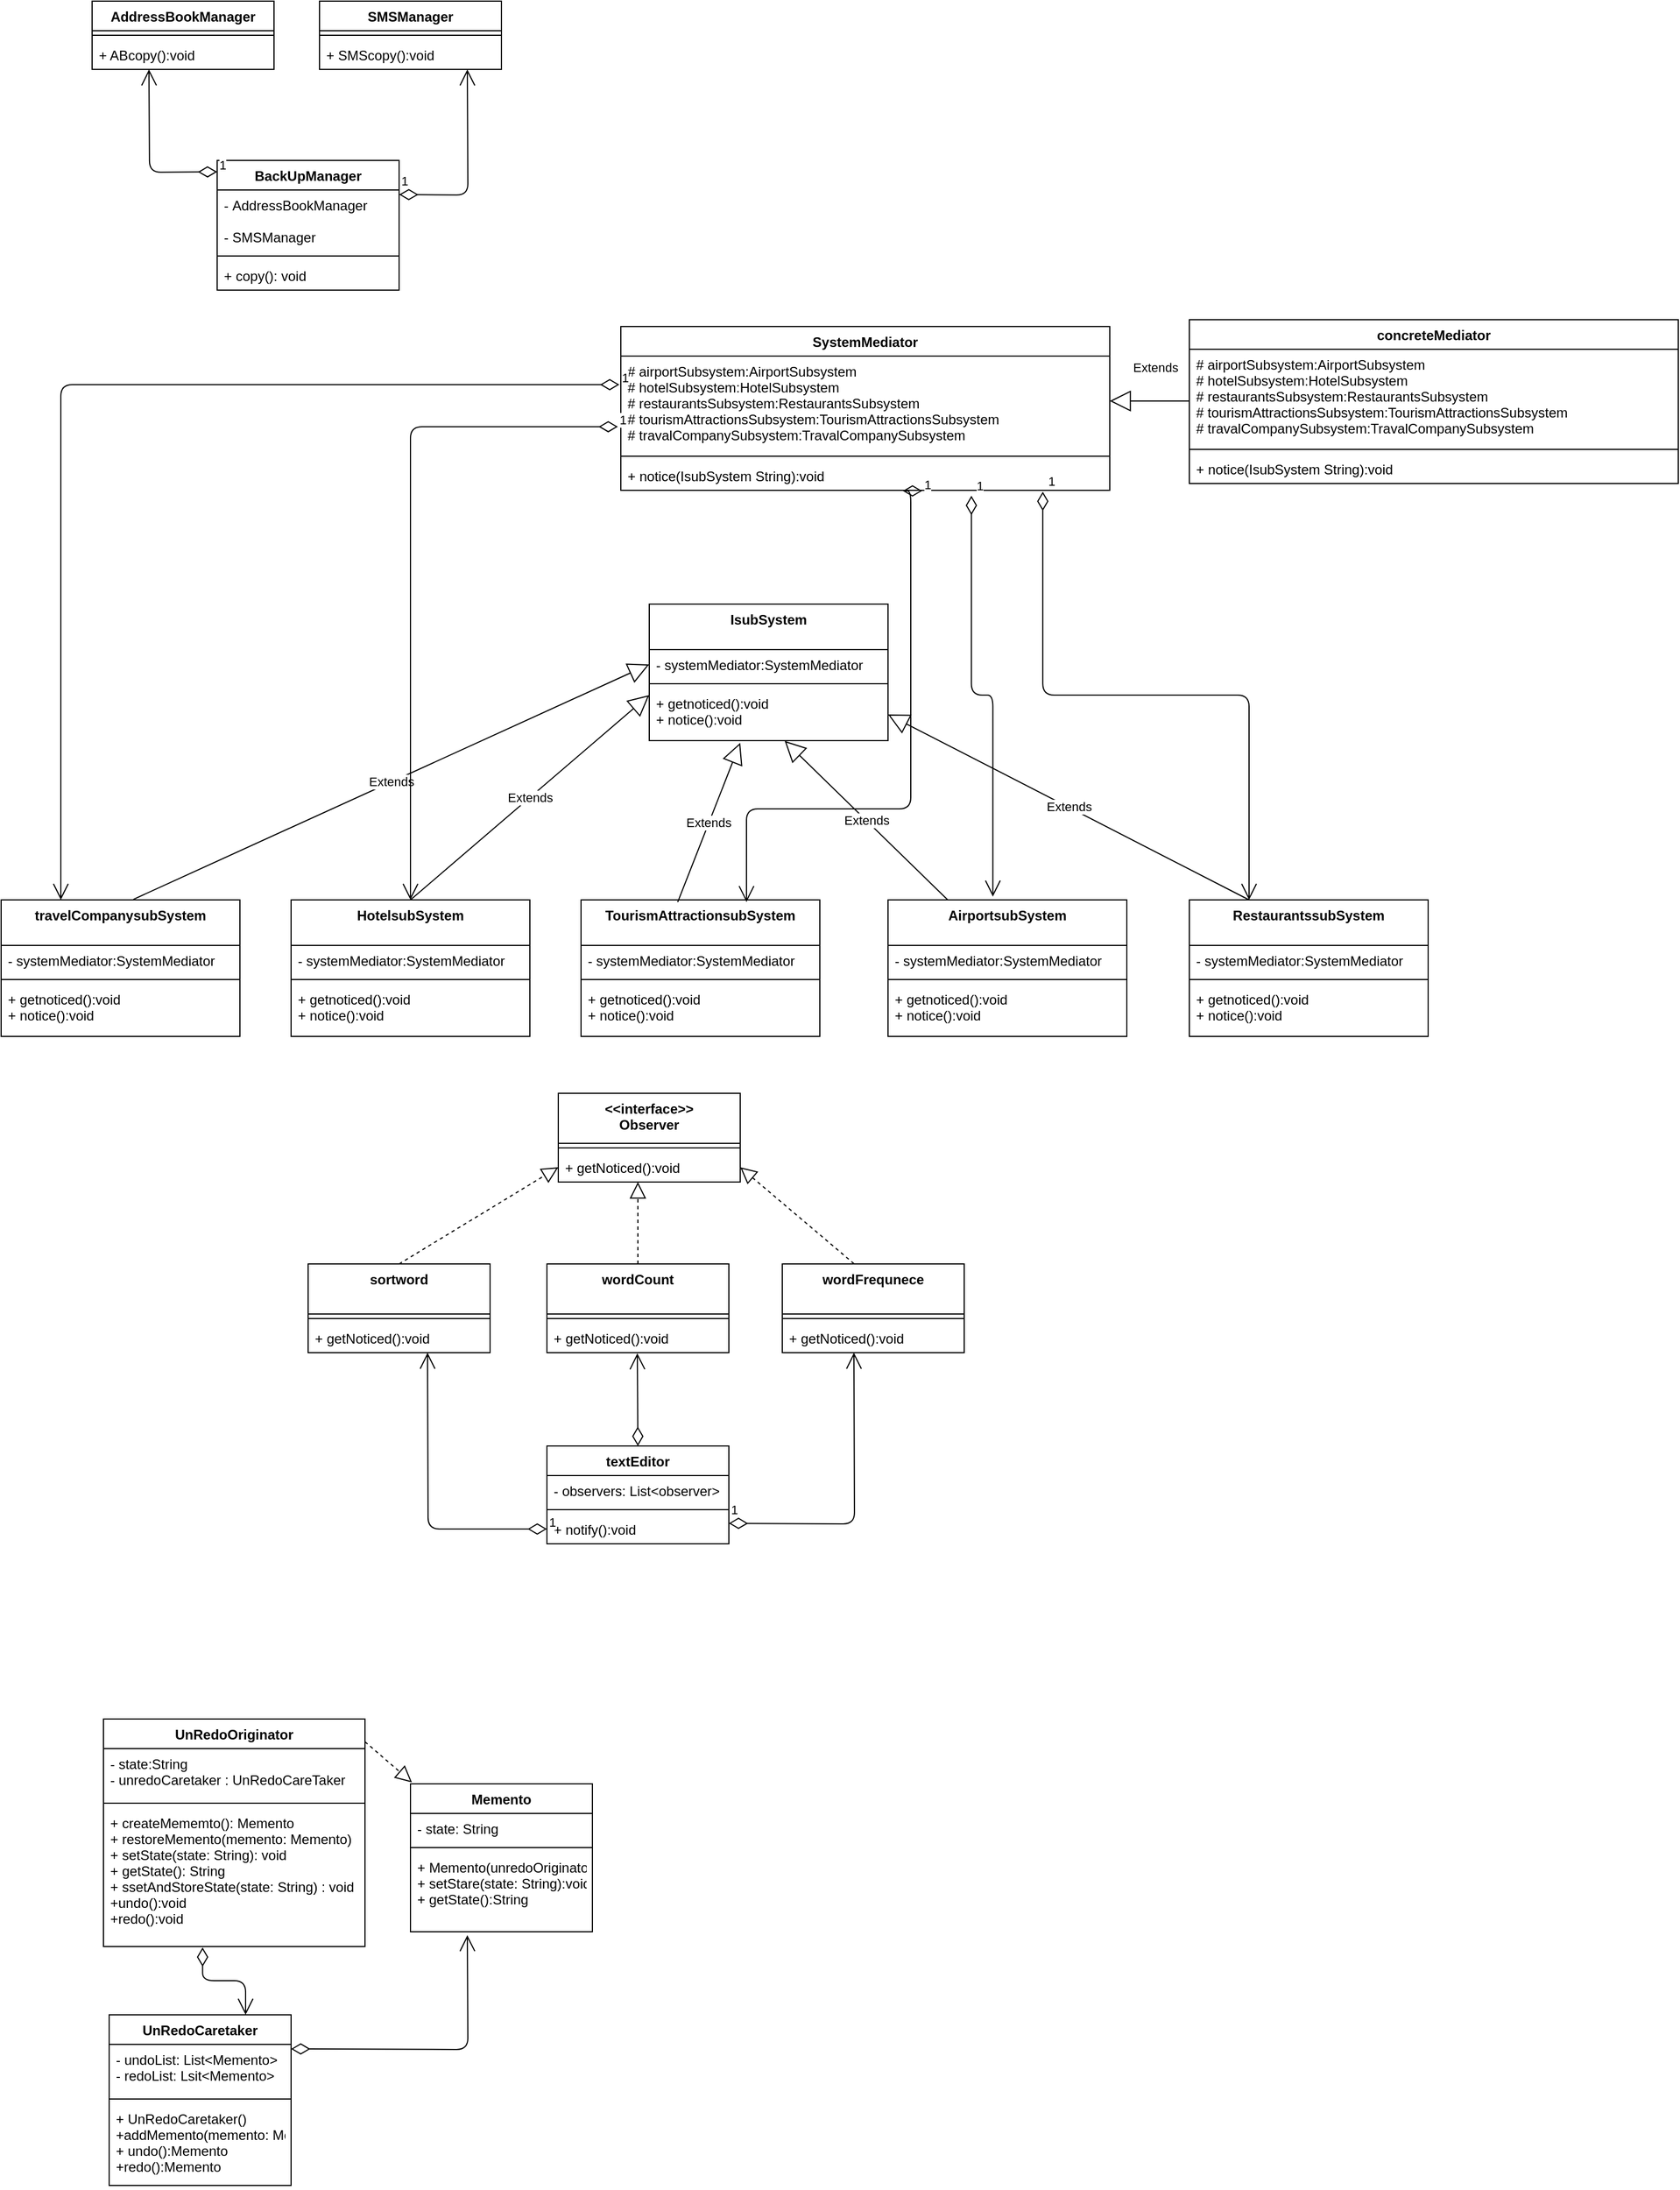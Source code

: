 <mxfile version="12.2.4" pages="1"><diagram id="AZOLL8KUvnj8ypJ0Yqvd" name="Page-1"><mxGraphModel dx="1426" dy="585" grid="1" gridSize="10" guides="1" tooltips="1" connect="1" arrows="1" fold="1" page="1" pageScale="1" pageWidth="827" pageHeight="1169" math="0" shadow="0"><root><mxCell id="0"/><mxCell id="1" parent="0"/><mxCell id="2" value="AddressBookManager" style="swimlane;fontStyle=1;align=center;verticalAlign=top;childLayout=stackLayout;horizontal=1;startSize=26;horizontalStack=0;resizeParent=1;resizeParentMax=0;resizeLast=0;collapsible=1;marginBottom=0;" parent="1" vertex="1"><mxGeometry x="60" y="100" width="160" height="60" as="geometry"/></mxCell><mxCell id="4" value="" style="line;strokeWidth=1;fillColor=none;align=left;verticalAlign=middle;spacingTop=-1;spacingLeft=3;spacingRight=3;rotatable=0;labelPosition=right;points=[];portConstraint=eastwest;" parent="2" vertex="1"><mxGeometry y="26" width="160" height="8" as="geometry"/></mxCell><mxCell id="5" value="+ ABcopy():void" style="text;strokeColor=none;fillColor=none;align=left;verticalAlign=top;spacingLeft=4;spacingRight=4;overflow=hidden;rotatable=0;points=[[0,0.5],[1,0.5]];portConstraint=eastwest;" parent="2" vertex="1"><mxGeometry y="34" width="160" height="26" as="geometry"/></mxCell><mxCell id="7" value="SMSManager" style="swimlane;fontStyle=1;align=center;verticalAlign=top;childLayout=stackLayout;horizontal=1;startSize=26;horizontalStack=0;resizeParent=1;resizeParentMax=0;resizeLast=0;collapsible=1;marginBottom=0;" parent="1" vertex="1"><mxGeometry x="260" y="100" width="160" height="60" as="geometry"/></mxCell><mxCell id="8" value="" style="line;strokeWidth=1;fillColor=none;align=left;verticalAlign=middle;spacingTop=-1;spacingLeft=3;spacingRight=3;rotatable=0;labelPosition=right;points=[];portConstraint=eastwest;" parent="7" vertex="1"><mxGeometry y="26" width="160" height="8" as="geometry"/></mxCell><mxCell id="9" value="+ SMScopy():void" style="text;strokeColor=none;fillColor=none;align=left;verticalAlign=top;spacingLeft=4;spacingRight=4;overflow=hidden;rotatable=0;points=[[0,0.5],[1,0.5]];portConstraint=eastwest;" parent="7" vertex="1"><mxGeometry y="34" width="160" height="26" as="geometry"/></mxCell><mxCell id="10" value="BackUpManager&#10;" style="swimlane;fontStyle=1;align=center;verticalAlign=top;childLayout=stackLayout;horizontal=1;startSize=26;horizontalStack=0;resizeParent=1;resizeParentMax=0;resizeLast=0;collapsible=1;marginBottom=0;" parent="1" vertex="1"><mxGeometry x="170" y="240" width="160" height="114" as="geometry"/></mxCell><mxCell id="11" value="- AddressBookManager&#10;&#10;- SMSManager" style="text;strokeColor=none;fillColor=none;align=left;verticalAlign=top;spacingLeft=4;spacingRight=4;overflow=hidden;rotatable=0;points=[[0,0.5],[1,0.5]];portConstraint=eastwest;" parent="10" vertex="1"><mxGeometry y="26" width="160" height="54" as="geometry"/></mxCell><mxCell id="12" value="" style="line;strokeWidth=1;fillColor=none;align=left;verticalAlign=middle;spacingTop=-1;spacingLeft=3;spacingRight=3;rotatable=0;labelPosition=right;points=[];portConstraint=eastwest;" parent="10" vertex="1"><mxGeometry y="80" width="160" height="8" as="geometry"/></mxCell><mxCell id="13" value="+ copy(): void" style="text;strokeColor=none;fillColor=none;align=left;verticalAlign=top;spacingLeft=4;spacingRight=4;overflow=hidden;rotatable=0;points=[[0,0.5],[1,0.5]];portConstraint=eastwest;" parent="10" vertex="1"><mxGeometry y="88" width="160" height="26" as="geometry"/></mxCell><mxCell id="14" value="1" style="endArrow=open;html=1;endSize=12;startArrow=diamondThin;startSize=14;startFill=0;edgeStyle=orthogonalEdgeStyle;align=left;verticalAlign=bottom;" parent="1" edge="1"><mxGeometry x="-1" y="3" relative="1" as="geometry"><mxPoint x="170" y="250" as="sourcePoint"/><mxPoint x="110" y="160" as="targetPoint"/></mxGeometry></mxCell><mxCell id="15" value="1" style="endArrow=open;html=1;endSize=12;startArrow=diamondThin;startSize=14;startFill=0;edgeStyle=orthogonalEdgeStyle;align=left;verticalAlign=bottom;" parent="1" edge="1"><mxGeometry x="-1" y="3" relative="1" as="geometry"><mxPoint x="330" y="270" as="sourcePoint"/><mxPoint x="390" y="160" as="targetPoint"/></mxGeometry></mxCell><mxCell id="16" value="IsubSystem" style="swimlane;fontStyle=1;align=center;verticalAlign=top;childLayout=stackLayout;horizontal=1;startSize=40;horizontalStack=0;resizeParent=1;resizeParentMax=0;resizeLast=0;collapsible=1;marginBottom=0;" parent="1" vertex="1"><mxGeometry x="550" y="630" width="210" height="120" as="geometry"/></mxCell><mxCell id="17" value="- systemMediator:SystemMediator" style="text;strokeColor=none;fillColor=none;align=left;verticalAlign=top;spacingLeft=4;spacingRight=4;overflow=hidden;rotatable=0;points=[[0,0.5],[1,0.5]];portConstraint=eastwest;" parent="16" vertex="1"><mxGeometry y="40" width="210" height="26" as="geometry"/></mxCell><mxCell id="18" value="" style="line;strokeWidth=1;fillColor=none;align=left;verticalAlign=middle;spacingTop=-1;spacingLeft=3;spacingRight=3;rotatable=0;labelPosition=right;points=[];portConstraint=eastwest;" parent="16" vertex="1"><mxGeometry y="66" width="210" height="8" as="geometry"/></mxCell><mxCell id="19" value="+ getnoticed():void&#10;+ notice():void" style="text;strokeColor=none;fillColor=none;align=left;verticalAlign=top;spacingLeft=4;spacingRight=4;overflow=hidden;rotatable=0;points=[[0,0.5],[1,0.5]];portConstraint=eastwest;" parent="16" vertex="1"><mxGeometry y="74" width="210" height="46" as="geometry"/></mxCell><mxCell id="20" value="travelCompanysubSystem" style="swimlane;fontStyle=1;align=center;verticalAlign=top;childLayout=stackLayout;horizontal=1;startSize=40;horizontalStack=0;resizeParent=1;resizeParentMax=0;resizeLast=0;collapsible=1;marginBottom=0;" parent="1" vertex="1"><mxGeometry x="-20" y="890" width="210" height="120" as="geometry"/></mxCell><mxCell id="21" value="- systemMediator:SystemMediator" style="text;strokeColor=none;fillColor=none;align=left;verticalAlign=top;spacingLeft=4;spacingRight=4;overflow=hidden;rotatable=0;points=[[0,0.5],[1,0.5]];portConstraint=eastwest;" parent="20" vertex="1"><mxGeometry y="40" width="210" height="26" as="geometry"/></mxCell><mxCell id="22" value="" style="line;strokeWidth=1;fillColor=none;align=left;verticalAlign=middle;spacingTop=-1;spacingLeft=3;spacingRight=3;rotatable=0;labelPosition=right;points=[];portConstraint=eastwest;" parent="20" vertex="1"><mxGeometry y="66" width="210" height="8" as="geometry"/></mxCell><mxCell id="23" value="+ getnoticed():void&#10;+ notice():void" style="text;strokeColor=none;fillColor=none;align=left;verticalAlign=top;spacingLeft=4;spacingRight=4;overflow=hidden;rotatable=0;points=[[0,0.5],[1,0.5]];portConstraint=eastwest;" parent="20" vertex="1"><mxGeometry y="74" width="210" height="46" as="geometry"/></mxCell><mxCell id="24" value="HotelsubSystem" style="swimlane;fontStyle=1;align=center;verticalAlign=top;childLayout=stackLayout;horizontal=1;startSize=40;horizontalStack=0;resizeParent=1;resizeParentMax=0;resizeLast=0;collapsible=1;marginBottom=0;" parent="1" vertex="1"><mxGeometry x="235" y="890" width="210" height="120" as="geometry"/></mxCell><mxCell id="25" value="- systemMediator:SystemMediator" style="text;strokeColor=none;fillColor=none;align=left;verticalAlign=top;spacingLeft=4;spacingRight=4;overflow=hidden;rotatable=0;points=[[0,0.5],[1,0.5]];portConstraint=eastwest;" parent="24" vertex="1"><mxGeometry y="40" width="210" height="26" as="geometry"/></mxCell><mxCell id="26" value="" style="line;strokeWidth=1;fillColor=none;align=left;verticalAlign=middle;spacingTop=-1;spacingLeft=3;spacingRight=3;rotatable=0;labelPosition=right;points=[];portConstraint=eastwest;" parent="24" vertex="1"><mxGeometry y="66" width="210" height="8" as="geometry"/></mxCell><mxCell id="27" value="+ getnoticed():void&#10;+ notice():void" style="text;strokeColor=none;fillColor=none;align=left;verticalAlign=top;spacingLeft=4;spacingRight=4;overflow=hidden;rotatable=0;points=[[0,0.5],[1,0.5]];portConstraint=eastwest;" parent="24" vertex="1"><mxGeometry y="74" width="210" height="46" as="geometry"/></mxCell><mxCell id="28" value="TourismAttractionsubSystem" style="swimlane;fontStyle=1;align=center;verticalAlign=top;childLayout=stackLayout;horizontal=1;startSize=40;horizontalStack=0;resizeParent=1;resizeParentMax=0;resizeLast=0;collapsible=1;marginBottom=0;" parent="1" vertex="1"><mxGeometry x="490" y="890" width="210" height="120" as="geometry"/></mxCell><mxCell id="29" value="- systemMediator:SystemMediator" style="text;strokeColor=none;fillColor=none;align=left;verticalAlign=top;spacingLeft=4;spacingRight=4;overflow=hidden;rotatable=0;points=[[0,0.5],[1,0.5]];portConstraint=eastwest;" parent="28" vertex="1"><mxGeometry y="40" width="210" height="26" as="geometry"/></mxCell><mxCell id="30" value="" style="line;strokeWidth=1;fillColor=none;align=left;verticalAlign=middle;spacingTop=-1;spacingLeft=3;spacingRight=3;rotatable=0;labelPosition=right;points=[];portConstraint=eastwest;" parent="28" vertex="1"><mxGeometry y="66" width="210" height="8" as="geometry"/></mxCell><mxCell id="31" value="+ getnoticed():void&#10;+ notice():void" style="text;strokeColor=none;fillColor=none;align=left;verticalAlign=top;spacingLeft=4;spacingRight=4;overflow=hidden;rotatable=0;points=[[0,0.5],[1,0.5]];portConstraint=eastwest;" parent="28" vertex="1"><mxGeometry y="74" width="210" height="46" as="geometry"/></mxCell><mxCell id="32" value="AirportsubSystem" style="swimlane;fontStyle=1;align=center;verticalAlign=top;childLayout=stackLayout;horizontal=1;startSize=40;horizontalStack=0;resizeParent=1;resizeParentMax=0;resizeLast=0;collapsible=1;marginBottom=0;" parent="1" vertex="1"><mxGeometry x="760" y="890" width="210" height="120" as="geometry"/></mxCell><mxCell id="33" value="- systemMediator:SystemMediator" style="text;strokeColor=none;fillColor=none;align=left;verticalAlign=top;spacingLeft=4;spacingRight=4;overflow=hidden;rotatable=0;points=[[0,0.5],[1,0.5]];portConstraint=eastwest;" parent="32" vertex="1"><mxGeometry y="40" width="210" height="26" as="geometry"/></mxCell><mxCell id="34" value="" style="line;strokeWidth=1;fillColor=none;align=left;verticalAlign=middle;spacingTop=-1;spacingLeft=3;spacingRight=3;rotatable=0;labelPosition=right;points=[];portConstraint=eastwest;" parent="32" vertex="1"><mxGeometry y="66" width="210" height="8" as="geometry"/></mxCell><mxCell id="35" value="+ getnoticed():void&#10;+ notice():void" style="text;strokeColor=none;fillColor=none;align=left;verticalAlign=top;spacingLeft=4;spacingRight=4;overflow=hidden;rotatable=0;points=[[0,0.5],[1,0.5]];portConstraint=eastwest;" parent="32" vertex="1"><mxGeometry y="74" width="210" height="46" as="geometry"/></mxCell><mxCell id="36" value="RestaurantssubSystem" style="swimlane;fontStyle=1;align=center;verticalAlign=top;childLayout=stackLayout;horizontal=1;startSize=40;horizontalStack=0;resizeParent=1;resizeParentMax=0;resizeLast=0;collapsible=1;marginBottom=0;" parent="1" vertex="1"><mxGeometry x="1025" y="890" width="210" height="120" as="geometry"/></mxCell><mxCell id="37" value="- systemMediator:SystemMediator" style="text;strokeColor=none;fillColor=none;align=left;verticalAlign=top;spacingLeft=4;spacingRight=4;overflow=hidden;rotatable=0;points=[[0,0.5],[1,0.5]];portConstraint=eastwest;" parent="36" vertex="1"><mxGeometry y="40" width="210" height="26" as="geometry"/></mxCell><mxCell id="38" value="" style="line;strokeWidth=1;fillColor=none;align=left;verticalAlign=middle;spacingTop=-1;spacingLeft=3;spacingRight=3;rotatable=0;labelPosition=right;points=[];portConstraint=eastwest;" parent="36" vertex="1"><mxGeometry y="66" width="210" height="8" as="geometry"/></mxCell><mxCell id="39" value="+ getnoticed():void&#10;+ notice():void" style="text;strokeColor=none;fillColor=none;align=left;verticalAlign=top;spacingLeft=4;spacingRight=4;overflow=hidden;rotatable=0;points=[[0,0.5],[1,0.5]];portConstraint=eastwest;" parent="36" vertex="1"><mxGeometry y="74" width="210" height="46" as="geometry"/></mxCell><mxCell id="44" value="Extends" style="endArrow=block;endSize=16;endFill=0;html=1;exitX=0.25;exitY=0;exitDx=0;exitDy=0;entryX=0.567;entryY=1.004;entryDx=0;entryDy=0;entryPerimeter=0;" parent="1" source="32" target="19" edge="1"><mxGeometry width="160" relative="1" as="geometry"><mxPoint x="230" y="657.5" as="sourcePoint"/><mxPoint x="390" y="657.5" as="targetPoint"/></mxGeometry></mxCell><mxCell id="45" value="SystemMediator" style="swimlane;fontStyle=1;align=center;verticalAlign=top;childLayout=stackLayout;horizontal=1;startSize=26;horizontalStack=0;resizeParent=1;resizeParentMax=0;resizeLast=0;collapsible=1;marginBottom=0;" parent="1" vertex="1"><mxGeometry x="525" y="386" width="430" height="144" as="geometry"/></mxCell><mxCell id="46" value="# airportSubsystem:AirportSubsystem&#10;# hotelSubsystem:HotelSubsystem&#10;# restaurantsSubsystem:RestaurantsSubsystem&#10;# tourismAttractionsSubsystem:TourismAttractionsSubsystem&#10;# travalCompanySubsystem:TravalCompanySubsystem&#10;" style="text;strokeColor=none;fillColor=none;align=left;verticalAlign=top;spacingLeft=4;spacingRight=4;overflow=hidden;rotatable=0;points=[[0,0.5],[1,0.5]];portConstraint=eastwest;" parent="45" vertex="1"><mxGeometry y="26" width="430" height="84" as="geometry"/></mxCell><mxCell id="47" value="" style="line;strokeWidth=1;fillColor=none;align=left;verticalAlign=middle;spacingTop=-1;spacingLeft=3;spacingRight=3;rotatable=0;labelPosition=right;points=[];portConstraint=eastwest;" parent="45" vertex="1"><mxGeometry y="110" width="430" height="8" as="geometry"/></mxCell><mxCell id="48" value="+ notice(IsubSystem String):void" style="text;strokeColor=none;fillColor=none;align=left;verticalAlign=top;spacingLeft=4;spacingRight=4;overflow=hidden;rotatable=0;points=[[0,0.5],[1,0.5]];portConstraint=eastwest;" parent="45" vertex="1"><mxGeometry y="118" width="430" height="26" as="geometry"/></mxCell><mxCell id="49" value="concreteMediator" style="swimlane;fontStyle=1;align=center;verticalAlign=top;childLayout=stackLayout;horizontal=1;startSize=26;horizontalStack=0;resizeParent=1;resizeParentMax=0;resizeLast=0;collapsible=1;marginBottom=0;" parent="1" vertex="1"><mxGeometry x="1025" y="380" width="430" height="144" as="geometry"/></mxCell><mxCell id="50" value="# airportSubsystem:AirportSubsystem&#10;# hotelSubsystem:HotelSubsystem&#10;# restaurantsSubsystem:RestaurantsSubsystem&#10;# tourismAttractionsSubsystem:TourismAttractionsSubsystem&#10;# travalCompanySubsystem:TravalCompanySubsystem&#10;" style="text;strokeColor=none;fillColor=none;align=left;verticalAlign=top;spacingLeft=4;spacingRight=4;overflow=hidden;rotatable=0;points=[[0,0.5],[1,0.5]];portConstraint=eastwest;" parent="49" vertex="1"><mxGeometry y="26" width="430" height="84" as="geometry"/></mxCell><mxCell id="51" value="" style="line;strokeWidth=1;fillColor=none;align=left;verticalAlign=middle;spacingTop=-1;spacingLeft=3;spacingRight=3;rotatable=0;labelPosition=right;points=[];portConstraint=eastwest;" parent="49" vertex="1"><mxGeometry y="110" width="430" height="8" as="geometry"/></mxCell><mxCell id="52" value="+ notice(IsubSystem String):void" style="text;strokeColor=none;fillColor=none;align=left;verticalAlign=top;spacingLeft=4;spacingRight=4;overflow=hidden;rotatable=0;points=[[0,0.5],[1,0.5]];portConstraint=eastwest;" parent="49" vertex="1"><mxGeometry y="118" width="430" height="26" as="geometry"/></mxCell><mxCell id="53" value="Extends" style="endArrow=block;endSize=16;endFill=0;html=1;" parent="1" edge="1"><mxGeometry x="-0.143" y="-30" width="160" relative="1" as="geometry"><mxPoint x="1025" y="451.5" as="sourcePoint"/><mxPoint x="955" y="451.5" as="targetPoint"/><Array as="points"><mxPoint x="995" y="451.5"/></Array><mxPoint as="offset"/></mxGeometry></mxCell><mxCell id="54" value="Extends" style="endArrow=block;endSize=16;endFill=0;html=1;exitX=0.554;exitY=-0.004;exitDx=0;exitDy=0;exitPerimeter=0;entryX=0;entryY=0.5;entryDx=0;entryDy=0;" parent="1" source="20" target="17" edge="1"><mxGeometry width="160" relative="1" as="geometry"><mxPoint x="100" y="830" as="sourcePoint"/><mxPoint x="260" y="830" as="targetPoint"/></mxGeometry></mxCell><mxCell id="55" value="Extends" style="endArrow=block;endSize=16;endFill=0;html=1;entryX=0;entryY=0.13;entryDx=0;entryDy=0;entryPerimeter=0;" parent="1" target="19" edge="1"><mxGeometry width="160" relative="1" as="geometry"><mxPoint x="340" y="890" as="sourcePoint"/><mxPoint x="470" y="730" as="targetPoint"/></mxGeometry></mxCell><mxCell id="56" value="Extends" style="endArrow=block;endSize=16;endFill=0;html=1;" parent="1" edge="1"><mxGeometry width="160" relative="1" as="geometry"><mxPoint x="575" y="892" as="sourcePoint"/><mxPoint x="630" y="752" as="targetPoint"/></mxGeometry></mxCell><mxCell id="57" value="Extends" style="endArrow=block;endSize=16;endFill=0;html=1;exitX=0.25;exitY=0;exitDx=0;exitDy=0;entryX=1;entryY=0.5;entryDx=0;entryDy=0;" parent="1" source="36" target="19" edge="1"><mxGeometry width="160" relative="1" as="geometry"><mxPoint x="910" y="790" as="sourcePoint"/><mxPoint x="1070" y="790" as="targetPoint"/></mxGeometry></mxCell><mxCell id="58" value="1" style="endArrow=open;html=1;endSize=12;startArrow=diamondThin;startSize=14;startFill=0;edgeStyle=orthogonalEdgeStyle;align=left;verticalAlign=bottom;exitX=-0.003;exitY=0.299;exitDx=0;exitDy=0;exitPerimeter=0;entryX=0.25;entryY=0;entryDx=0;entryDy=0;" parent="1" source="46" target="20" edge="1"><mxGeometry x="-1" y="3" relative="1" as="geometry"><mxPoint x="210" y="560" as="sourcePoint"/><mxPoint x="370" y="560" as="targetPoint"/></mxGeometry></mxCell><mxCell id="59" value="1" style="endArrow=open;html=1;endSize=12;startArrow=diamondThin;startSize=14;startFill=0;edgeStyle=orthogonalEdgeStyle;align=left;verticalAlign=bottom;exitX=-0.006;exitY=0.739;exitDx=0;exitDy=0;exitPerimeter=0;entryX=0.5;entryY=0;entryDx=0;entryDy=0;" parent="1" source="46" target="24" edge="1"><mxGeometry x="-1" y="3" relative="1" as="geometry"><mxPoint x="320" y="570" as="sourcePoint"/><mxPoint x="480" y="570" as="targetPoint"/></mxGeometry></mxCell><mxCell id="61" value="1" style="endArrow=open;html=1;endSize=12;startArrow=diamondThin;startSize=14;startFill=0;edgeStyle=orthogonalEdgeStyle;align=left;verticalAlign=bottom;exitX=0.717;exitY=1.184;exitDx=0;exitDy=0;exitPerimeter=0;entryX=0.439;entryY=-0.024;entryDx=0;entryDy=0;entryPerimeter=0;" parent="1" source="48" target="32" edge="1"><mxGeometry x="-1" y="3" relative="1" as="geometry"><mxPoint x="945" y="650" as="sourcePoint"/><mxPoint x="1105" y="650" as="targetPoint"/><Array as="points"><mxPoint x="833" y="710"/><mxPoint x="853" y="710"/></Array></mxGeometry></mxCell><mxCell id="62" value="1" style="endArrow=open;html=1;endSize=12;startArrow=diamondThin;startSize=14;startFill=0;edgeStyle=orthogonalEdgeStyle;align=left;verticalAlign=bottom;exitX=0.863;exitY=1.046;exitDx=0;exitDy=0;exitPerimeter=0;entryX=0.25;entryY=0;entryDx=0;entryDy=0;" parent="1" source="48" target="36" edge="1"><mxGeometry x="-1" y="3" relative="1" as="geometry"><mxPoint x="1025" y="770" as="sourcePoint"/><mxPoint x="1185" y="770" as="targetPoint"/><Array as="points"><mxPoint x="896" y="710"/><mxPoint x="1077" y="710"/></Array></mxGeometry></mxCell><mxCell id="63" value="1" style="endArrow=open;html=1;endSize=12;startArrow=diamondThin;startSize=14;startFill=0;edgeStyle=orthogonalEdgeStyle;align=left;verticalAlign=bottom;entryX=0.693;entryY=0.016;entryDx=0;entryDy=0;entryPerimeter=0;" parent="1" target="28" edge="1"><mxGeometry x="-1" y="3" relative="1" as="geometry"><mxPoint x="790" y="530.5" as="sourcePoint"/><mxPoint x="790" y="730" as="targetPoint"/><Array as="points"><mxPoint x="780" y="530"/><mxPoint x="780" y="810"/><mxPoint x="636" y="810"/></Array></mxGeometry></mxCell><mxCell id="64" value="&lt;&lt;interface&gt;&gt;&#10;Observer" style="swimlane;fontStyle=1;align=center;verticalAlign=top;childLayout=stackLayout;horizontal=1;startSize=44;horizontalStack=0;resizeParent=1;resizeParentMax=0;resizeLast=0;collapsible=1;marginBottom=0;" parent="1" vertex="1"><mxGeometry x="470" y="1060" width="160" height="78" as="geometry"/></mxCell><mxCell id="66" value="" style="line;strokeWidth=1;fillColor=none;align=left;verticalAlign=middle;spacingTop=-1;spacingLeft=3;spacingRight=3;rotatable=0;labelPosition=right;points=[];portConstraint=eastwest;" parent="64" vertex="1"><mxGeometry y="44" width="160" height="8" as="geometry"/></mxCell><mxCell id="67" value="+ getNoticed():void" style="text;strokeColor=none;fillColor=none;align=left;verticalAlign=top;spacingLeft=4;spacingRight=4;overflow=hidden;rotatable=0;points=[[0,0.5],[1,0.5]];portConstraint=eastwest;" parent="64" vertex="1"><mxGeometry y="52" width="160" height="26" as="geometry"/></mxCell><mxCell id="68" value="sortword" style="swimlane;fontStyle=1;align=center;verticalAlign=top;childLayout=stackLayout;horizontal=1;startSize=44;horizontalStack=0;resizeParent=1;resizeParentMax=0;resizeLast=0;collapsible=1;marginBottom=0;" parent="1" vertex="1"><mxGeometry x="250" y="1210" width="160" height="78" as="geometry"/></mxCell><mxCell id="69" value="" style="line;strokeWidth=1;fillColor=none;align=left;verticalAlign=middle;spacingTop=-1;spacingLeft=3;spacingRight=3;rotatable=0;labelPosition=right;points=[];portConstraint=eastwest;" parent="68" vertex="1"><mxGeometry y="44" width="160" height="8" as="geometry"/></mxCell><mxCell id="70" value="+ getNoticed():void" style="text;strokeColor=none;fillColor=none;align=left;verticalAlign=top;spacingLeft=4;spacingRight=4;overflow=hidden;rotatable=0;points=[[0,0.5],[1,0.5]];portConstraint=eastwest;" parent="68" vertex="1"><mxGeometry y="52" width="160" height="26" as="geometry"/></mxCell><mxCell id="71" value="wordCount" style="swimlane;fontStyle=1;align=center;verticalAlign=top;childLayout=stackLayout;horizontal=1;startSize=44;horizontalStack=0;resizeParent=1;resizeParentMax=0;resizeLast=0;collapsible=1;marginBottom=0;" parent="1" vertex="1"><mxGeometry x="460" y="1210" width="160" height="78" as="geometry"/></mxCell><mxCell id="72" value="" style="line;strokeWidth=1;fillColor=none;align=left;verticalAlign=middle;spacingTop=-1;spacingLeft=3;spacingRight=3;rotatable=0;labelPosition=right;points=[];portConstraint=eastwest;" parent="71" vertex="1"><mxGeometry y="44" width="160" height="8" as="geometry"/></mxCell><mxCell id="73" value="+ getNoticed():void" style="text;strokeColor=none;fillColor=none;align=left;verticalAlign=top;spacingLeft=4;spacingRight=4;overflow=hidden;rotatable=0;points=[[0,0.5],[1,0.5]];portConstraint=eastwest;" parent="71" vertex="1"><mxGeometry y="52" width="160" height="26" as="geometry"/></mxCell><mxCell id="74" value="wordFrequnece" style="swimlane;fontStyle=1;align=center;verticalAlign=top;childLayout=stackLayout;horizontal=1;startSize=44;horizontalStack=0;resizeParent=1;resizeParentMax=0;resizeLast=0;collapsible=1;marginBottom=0;" parent="1" vertex="1"><mxGeometry x="667" y="1210" width="160" height="78" as="geometry"/></mxCell><mxCell id="75" value="" style="line;strokeWidth=1;fillColor=none;align=left;verticalAlign=middle;spacingTop=-1;spacingLeft=3;spacingRight=3;rotatable=0;labelPosition=right;points=[];portConstraint=eastwest;" parent="74" vertex="1"><mxGeometry y="44" width="160" height="8" as="geometry"/></mxCell><mxCell id="76" value="+ getNoticed():void" style="text;strokeColor=none;fillColor=none;align=left;verticalAlign=top;spacingLeft=4;spacingRight=4;overflow=hidden;rotatable=0;points=[[0,0.5],[1,0.5]];portConstraint=eastwest;" parent="74" vertex="1"><mxGeometry y="52" width="160" height="26" as="geometry"/></mxCell><mxCell id="77" value="textEditor" style="swimlane;fontStyle=1;align=center;verticalAlign=top;childLayout=stackLayout;horizontal=1;startSize=26;horizontalStack=0;resizeParent=1;resizeParentMax=0;resizeLast=0;collapsible=1;marginBottom=0;" parent="1" vertex="1"><mxGeometry x="460" y="1370" width="160" height="86" as="geometry"/></mxCell><mxCell id="78" value="- observers: List&lt;observer&gt;" style="text;strokeColor=none;fillColor=none;align=left;verticalAlign=top;spacingLeft=4;spacingRight=4;overflow=hidden;rotatable=0;points=[[0,0.5],[1,0.5]];portConstraint=eastwest;" parent="77" vertex="1"><mxGeometry y="26" width="160" height="26" as="geometry"/></mxCell><mxCell id="79" value="" style="line;strokeWidth=1;fillColor=none;align=left;verticalAlign=middle;spacingTop=-1;spacingLeft=3;spacingRight=3;rotatable=0;labelPosition=right;points=[];portConstraint=eastwest;" parent="77" vertex="1"><mxGeometry y="52" width="160" height="8" as="geometry"/></mxCell><mxCell id="80" value="+ notify():void" style="text;strokeColor=none;fillColor=none;align=left;verticalAlign=top;spacingLeft=4;spacingRight=4;overflow=hidden;rotatable=0;points=[[0,0.5],[1,0.5]];portConstraint=eastwest;" parent="77" vertex="1"><mxGeometry y="60" width="160" height="26" as="geometry"/></mxCell><mxCell id="81" value="" style="endArrow=block;dashed=1;endFill=0;endSize=12;html=1;exitX=0.5;exitY=0;exitDx=0;exitDy=0;entryX=0;entryY=0.5;entryDx=0;entryDy=0;" parent="1" source="68" target="67" edge="1"><mxGeometry width="160" relative="1" as="geometry"><mxPoint x="300" y="1120" as="sourcePoint"/><mxPoint x="460" y="1120" as="targetPoint"/></mxGeometry></mxCell><mxCell id="82" value="" style="endArrow=block;dashed=1;endFill=0;endSize=12;html=1;exitX=0.394;exitY=-0.003;exitDx=0;exitDy=0;exitPerimeter=0;entryX=1;entryY=0.5;entryDx=0;entryDy=0;" parent="1" source="74" target="67" edge="1"><mxGeometry width="160" relative="1" as="geometry"><mxPoint x="710" y="1110" as="sourcePoint"/><mxPoint x="870" y="1110" as="targetPoint"/></mxGeometry></mxCell><mxCell id="83" value="" style="endArrow=block;dashed=1;endFill=0;endSize=12;html=1;exitX=0.5;exitY=0;exitDx=0;exitDy=0;" parent="1" source="71" edge="1"><mxGeometry width="160" relative="1" as="geometry"><mxPoint x="540" y="1200" as="sourcePoint"/><mxPoint x="540" y="1138" as="targetPoint"/></mxGeometry></mxCell><mxCell id="85" value="1" style="endArrow=open;html=1;endSize=12;startArrow=diamondThin;startSize=14;startFill=0;edgeStyle=orthogonalEdgeStyle;align=left;verticalAlign=bottom;exitX=0;exitY=0.5;exitDx=0;exitDy=0;" parent="1" source="80" edge="1"><mxGeometry x="-1" y="3" relative="1" as="geometry"><mxPoint x="445" y="1478" as="sourcePoint"/><mxPoint x="355" y="1288" as="targetPoint"/></mxGeometry></mxCell><mxCell id="86" value="1" style="endArrow=open;html=1;endSize=12;startArrow=diamondThin;startSize=14;startFill=0;edgeStyle=orthogonalEdgeStyle;align=left;verticalAlign=bottom;" parent="1" edge="1"><mxGeometry x="-1" y="3" relative="1" as="geometry"><mxPoint x="620" y="1438" as="sourcePoint"/><mxPoint x="730" y="1288" as="targetPoint"/></mxGeometry></mxCell><mxCell id="87" value="&lt;br&gt;" style="endArrow=open;html=1;endSize=12;startArrow=diamondThin;startSize=14;startFill=0;edgeStyle=orthogonalEdgeStyle;align=left;verticalAlign=bottom;exitX=0.5;exitY=0;exitDx=0;exitDy=0;" parent="1" source="77" edge="1"><mxGeometry x="-0.333" y="-80" relative="1" as="geometry"><mxPoint x="539.5" y="1348.5" as="sourcePoint"/><mxPoint x="539.5" y="1288.5" as="targetPoint"/><Array as="points"/><mxPoint as="offset"/></mxGeometry></mxCell><mxCell id="88" value="UnRedoOriginator" style="swimlane;fontStyle=1;align=center;verticalAlign=top;childLayout=stackLayout;horizontal=1;startSize=26;horizontalStack=0;resizeParent=1;resizeParentMax=0;resizeLast=0;collapsible=1;marginBottom=0;" parent="1" vertex="1"><mxGeometry x="70" y="1610" width="230" height="200" as="geometry"/></mxCell><mxCell id="89" value="- state:String&#10;- unredoCaretaker : UnRedoCareTaker" style="text;strokeColor=none;fillColor=none;align=left;verticalAlign=top;spacingLeft=4;spacingRight=4;overflow=hidden;rotatable=0;points=[[0,0.5],[1,0.5]];portConstraint=eastwest;" parent="88" vertex="1"><mxGeometry y="26" width="230" height="44" as="geometry"/></mxCell><mxCell id="90" value="" style="line;strokeWidth=1;fillColor=none;align=left;verticalAlign=middle;spacingTop=-1;spacingLeft=3;spacingRight=3;rotatable=0;labelPosition=right;points=[];portConstraint=eastwest;" parent="88" vertex="1"><mxGeometry y="70" width="230" height="8" as="geometry"/></mxCell><mxCell id="91" value="+ createMememto(): Memento&#10;+ restoreMemento(memento: Memento)&#10;+ setState(state: String): void&#10;+ getState(): String&#10;+ ssetAndStoreState(state: String) : void&#10;+undo():void&#10;+redo():void " style="text;strokeColor=none;fillColor=none;align=left;verticalAlign=top;spacingLeft=4;spacingRight=4;overflow=hidden;rotatable=0;points=[[0,0.5],[1,0.5]];portConstraint=eastwest;" parent="88" vertex="1"><mxGeometry y="78" width="230" height="122" as="geometry"/></mxCell><mxCell id="92" value="UnRedoCaretaker" style="swimlane;fontStyle=1;align=center;verticalAlign=top;childLayout=stackLayout;horizontal=1;startSize=26;horizontalStack=0;resizeParent=1;resizeParentMax=0;resizeLast=0;collapsible=1;marginBottom=0;" parent="1" vertex="1"><mxGeometry x="75" y="1870" width="160" height="150" as="geometry"/></mxCell><mxCell id="93" value="- undoList: List&lt;Memento&gt;&#10;- redoList: Lsit&lt;Memento&gt;" style="text;strokeColor=none;fillColor=none;align=left;verticalAlign=top;spacingLeft=4;spacingRight=4;overflow=hidden;rotatable=0;points=[[0,0.5],[1,0.5]];portConstraint=eastwest;" parent="92" vertex="1"><mxGeometry y="26" width="160" height="44" as="geometry"/></mxCell><mxCell id="94" value="" style="line;strokeWidth=1;fillColor=none;align=left;verticalAlign=middle;spacingTop=-1;spacingLeft=3;spacingRight=3;rotatable=0;labelPosition=right;points=[];portConstraint=eastwest;" parent="92" vertex="1"><mxGeometry y="70" width="160" height="8" as="geometry"/></mxCell><mxCell id="95" value="+ UnRedoCaretaker()&#10;+addMemento(memento: Memento):void&#10;+ undo():Memento&#10;+redo():Memento" style="text;strokeColor=none;fillColor=none;align=left;verticalAlign=top;spacingLeft=4;spacingRight=4;overflow=hidden;rotatable=0;points=[[0,0.5],[1,0.5]];portConstraint=eastwest;" parent="92" vertex="1"><mxGeometry y="78" width="160" height="72" as="geometry"/></mxCell><mxCell id="96" value="Memento" style="swimlane;fontStyle=1;align=center;verticalAlign=top;childLayout=stackLayout;horizontal=1;startSize=26;horizontalStack=0;resizeParent=1;resizeParentMax=0;resizeLast=0;collapsible=1;marginBottom=0;" parent="1" vertex="1"><mxGeometry x="340" y="1667" width="160" height="130" as="geometry"/></mxCell><mxCell id="97" value="- state: String" style="text;strokeColor=none;fillColor=none;align=left;verticalAlign=top;spacingLeft=4;spacingRight=4;overflow=hidden;rotatable=0;points=[[0,0.5],[1,0.5]];portConstraint=eastwest;" parent="96" vertex="1"><mxGeometry y="26" width="160" height="26" as="geometry"/></mxCell><mxCell id="98" value="" style="line;strokeWidth=1;fillColor=none;align=left;verticalAlign=middle;spacingTop=-1;spacingLeft=3;spacingRight=3;rotatable=0;labelPosition=right;points=[];portConstraint=eastwest;" parent="96" vertex="1"><mxGeometry y="52" width="160" height="8" as="geometry"/></mxCell><mxCell id="99" value="+ Memento(unredoOriginator: UnRedoOriginatoe):void&#10;+ setStare(state: String):void&#10;+ getState():String" style="text;strokeColor=none;fillColor=none;align=left;verticalAlign=top;spacingLeft=4;spacingRight=4;overflow=hidden;rotatable=0;points=[[0,0.5],[1,0.5]];portConstraint=eastwest;" parent="96" vertex="1"><mxGeometry y="60" width="160" height="70" as="geometry"/></mxCell><mxCell id="100" value="&lt;br&gt;" style="endArrow=open;html=1;endSize=12;startArrow=diamondThin;startSize=14;startFill=0;edgeStyle=orthogonalEdgeStyle;align=left;verticalAlign=bottom;exitX=0.379;exitY=1.006;exitDx=0;exitDy=0;exitPerimeter=0;entryX=0.75;entryY=0;entryDx=0;entryDy=0;" parent="1" source="91" target="92" edge="1"><mxGeometry x="-1" y="3" relative="1" as="geometry"><mxPoint x="30" y="2040" as="sourcePoint"/><mxPoint x="190" y="2040" as="targetPoint"/></mxGeometry></mxCell><mxCell id="101" value="" style="endArrow=block;dashed=1;endFill=0;endSize=12;html=1;entryX=0.008;entryY=-0.01;entryDx=0;entryDy=0;entryPerimeter=0;" parent="1" target="96" edge="1"><mxGeometry width="160" relative="1" as="geometry"><mxPoint x="300" y="1630" as="sourcePoint"/><mxPoint x="360" y="1630" as="targetPoint"/></mxGeometry></mxCell><mxCell id="102" value="&lt;br&gt;" style="endArrow=open;html=1;endSize=12;startArrow=diamondThin;startSize=14;startFill=0;edgeStyle=orthogonalEdgeStyle;align=left;verticalAlign=bottom;" parent="1" edge="1"><mxGeometry x="-1" y="3" relative="1" as="geometry"><mxPoint x="235" y="1900" as="sourcePoint"/><mxPoint x="390" y="1800" as="targetPoint"/></mxGeometry></mxCell></root></mxGraphModel></diagram></mxfile>